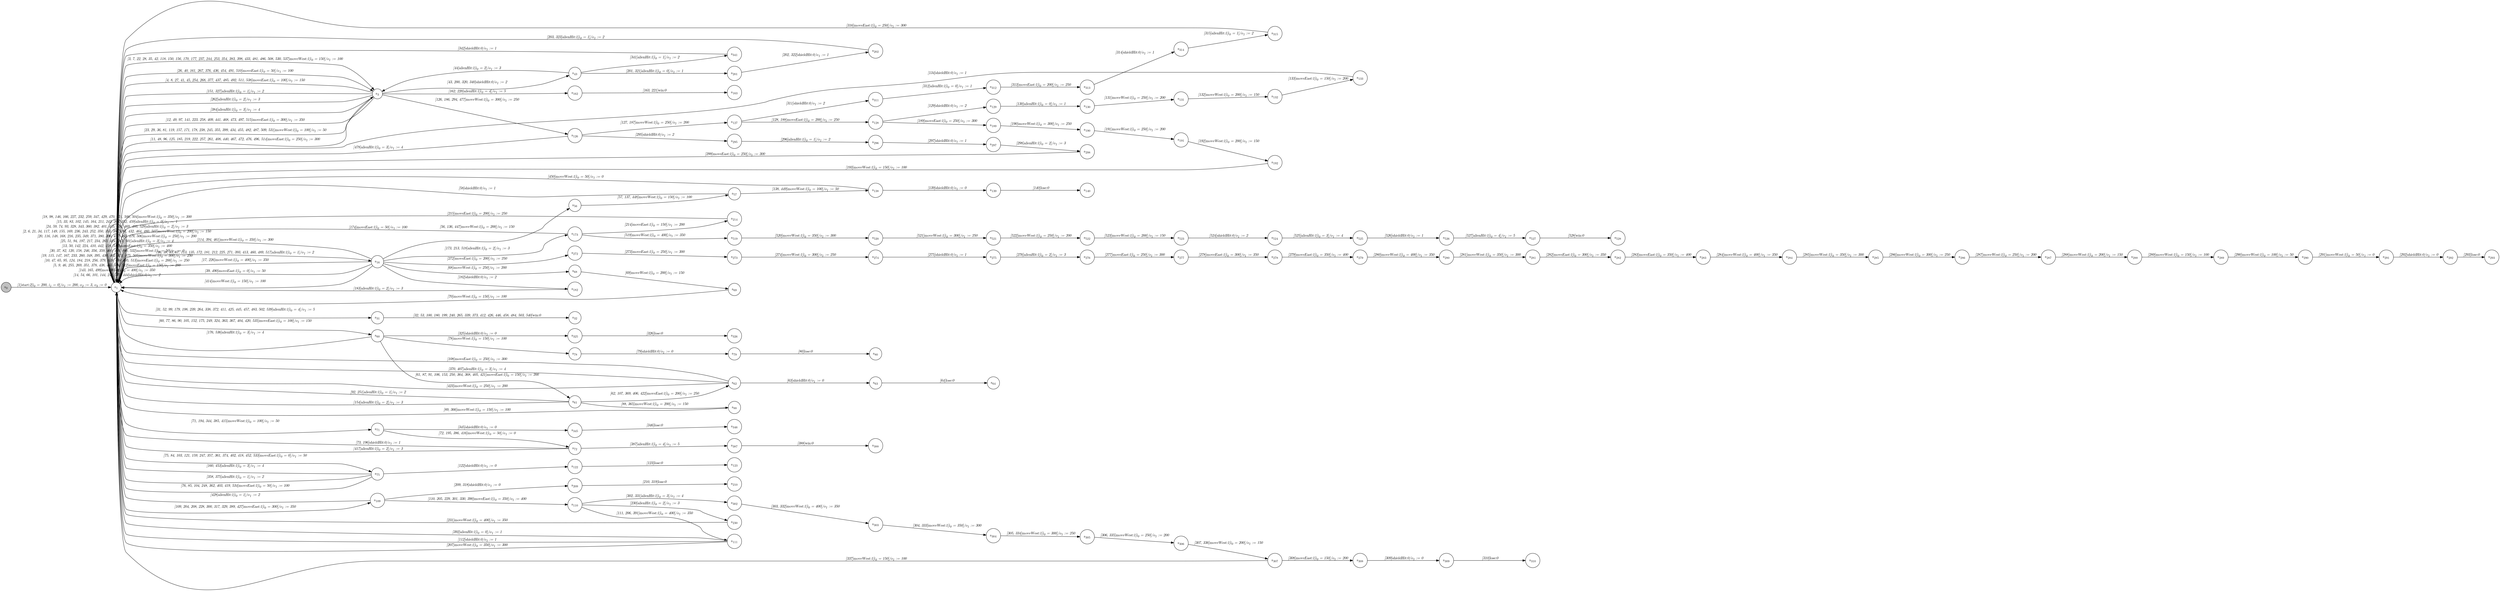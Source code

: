 digraph EFSM{
  graph [rankdir="LR", fontname="Latin Modern Math"];
  node [color="black", fillcolor="white", shape="circle", style="filled", fontname="Latin Modern Math"];
  edge [fontname="Latin Modern Math"];

  s0[fillcolor="gray", label=<s<sub>0</sub>>];
  s1[label=<s<sub>1</sub>>];
  s3[label=<s<sub>3</sub>>];
  s16[label=<s<sub>16</sub>>];
  s31[label=<s<sub>31</sub>>];
  s32[label=<s<sub>32</sub>>];
  s43[label=<s<sub>43</sub>>];
  s56[label=<s<sub>56</sub>>];
  s57[label=<s<sub>57</sub>>];
  s60[label=<s<sub>60</sub>>];
  s61[label=<s<sub>61</sub>>];
  s62[label=<s<sub>62</sub>>];
  s63[label=<s<sub>63</sub>>];
  s64[label=<s<sub>64</sub>>];
  s68[label=<s<sub>68</sub>>];
  s69[label=<s<sub>69</sub>>];
  s71[label=<s<sub>71</sub>>];
  s72[label=<s<sub>72</sub>>];
  s75[label=<s<sub>75</sub>>];
  s78[label=<s<sub>78</sub>>];
  s79[label=<s<sub>79</sub>>];
  s80[label=<s<sub>80</sub>>];
  s88[label=<s<sub>88</sub>>];
  s109[label=<s<sub>109</sub>>];
  s110[label=<s<sub>110</sub>>];
  s111[label=<s<sub>111</sub>>];
  s122[label=<s<sub>122</sub>>];
  s123[label=<s<sub>123</sub>>];
  s126[label=<s<sub>126</sub>>];
  s127[label=<s<sub>127</sub>>];
  s128[label=<s<sub>128</sub>>];
  s129[label=<s<sub>129</sub>>];
  s130[label=<s<sub>130</sub>>];
  s131[label=<s<sub>131</sub>>];
  s132[label=<s<sub>132</sub>>];
  s133[label=<s<sub>133</sub>>];
  s138[label=<s<sub>138</sub>>];
  s139[label=<s<sub>139</sub>>];
  s140[label=<s<sub>140</sub>>];
  s162[label=<s<sub>162</sub>>];
  s163[label=<s<sub>163</sub>>];
  s173[label=<s<sub>173</sub>>];
  s182[label=<s<sub>182</sub>>];
  s189[label=<s<sub>189</sub>>];
  s190[label=<s<sub>190</sub>>];
  s191[label=<s<sub>191</sub>>];
  s192[label=<s<sub>192</sub>>];
  s201[label=<s<sub>201</sub>>];
  s202[label=<s<sub>202</sub>>];
  s209[label=<s<sub>209</sub>>];
  s210[label=<s<sub>210</sub>>];
  s214[label=<s<sub>214</sub>>];
  s230[label=<s<sub>230</sub>>];
  s272[label=<s<sub>272</sub>>];
  s273[label=<s<sub>273</sub>>];
  s274[label=<s<sub>274</sub>>];
  s275[label=<s<sub>275</sub>>];
  s276[label=<s<sub>276</sub>>];
  s277[label=<s<sub>277</sub>>];
  s278[label=<s<sub>278</sub>>];
  s279[label=<s<sub>279</sub>>];
  s280[label=<s<sub>280</sub>>];
  s281[label=<s<sub>281</sub>>];
  s282[label=<s<sub>282</sub>>];
  s283[label=<s<sub>283</sub>>];
  s284[label=<s<sub>284</sub>>];
  s285[label=<s<sub>285</sub>>];
  s286[label=<s<sub>286</sub>>];
  s287[label=<s<sub>287</sub>>];
  s288[label=<s<sub>288</sub>>];
  s289[label=<s<sub>289</sub>>];
  s290[label=<s<sub>290</sub>>];
  s291[label=<s<sub>291</sub>>];
  s292[label=<s<sub>292</sub>>];
  s293[label=<s<sub>293</sub>>];
  s295[label=<s<sub>295</sub>>];
  s296[label=<s<sub>296</sub>>];
  s297[label=<s<sub>297</sub>>];
  s298[label=<s<sub>298</sub>>];
  s302[label=<s<sub>302</sub>>];
  s303[label=<s<sub>303</sub>>];
  s304[label=<s<sub>304</sub>>];
  s305[label=<s<sub>305</sub>>];
  s306[label=<s<sub>306</sub>>];
  s307[label=<s<sub>307</sub>>];
  s308[label=<s<sub>308</sub>>];
  s309[label=<s<sub>309</sub>>];
  s310[label=<s<sub>310</sub>>];
  s311[label=<s<sub>311</sub>>];
  s312[label=<s<sub>312</sub>>];
  s313[label=<s<sub>313</sub>>];
  s314[label=<s<sub>314</sub>>];
  s315[label=<s<sub>315</sub>>];
  s325[label=<s<sub>325</sub>>];
  s326[label=<s<sub>326</sub>>];
  s341[label=<s<sub>341</sub>>];
  s345[label=<s<sub>345</sub>>];
  s346[label=<s<sub>346</sub>>];
  s387[label=<s<sub>387</sub>>];
  s388[label=<s<sub>388</sub>>];
  s519[label=<s<sub>519</sub>>];
  s520[label=<s<sub>520</sub>>];
  s521[label=<s<sub>521</sub>>];
  s522[label=<s<sub>522</sub>>];
  s523[label=<s<sub>523</sub>>];
  s524[label=<s<sub>524</sub>>];
  s525[label=<s<sub>525</sub>>];
  s526[label=<s<sub>526</sub>>];
  s527[label=<s<sub>527</sub>>];
  s528[label=<s<sub>528</sub>>];

  s0->s1[label=<<i> [1]start:2&#91;i<sub>0</sub> = 200, i<sub>1</sub> = 0&#93;/o<sub>1</sub> := 200, o<sub>2</sub> := 3, o<sub>3</sub> := 0</i>>];
  s16->s1[label=<<i> [17, 226]moveWest:1&#91;i<sub>0</sub> = 400&#93;/o<sub>1</sub> := 350</i>>];
  s16->s1[label=<<i> [39, 490]moveEast:1&#91;i<sub>0</sub> = 0&#93;/o<sub>1</sub> := 50</i>>];
  s43->s3[label=<<i> [44]alienHit:1&#91;i<sub>0</sub> = 2&#93;/o<sub>1</sub> := 3</i>>];
  s3->s1[label=<<i> [4, 8, 27, 41, 45, 254, 268, 377, 437, 485, 492, 511, 538]moveEast:1&#91;i<sub>0</sub> = 100&#93;/o<sub>1</sub> := 150</i>>];
  s57->s1[label=<<i> [58]shieldHit:0/o<sub>1</sub> := 1</i>>];
  s62->s63[label=<<i> [63]shieldHit:0/o<sub>1</sub> := 0</i>>];
  s63->s64[label=<<i> [64]lose:0</i>>];
  s16->s68[label=<<i> [68]moveWest:1&#91;i<sub>0</sub> = 250&#93;/o<sub>1</sub> := 200</i>>];
  s68->s69[label=<<i> [69]moveWest:1&#91;i<sub>0</sub> = 200&#93;/o<sub>1</sub> := 150</i>>];
  s69->s1[label=<<i> [70]moveWest:1&#91;i<sub>0</sub> = 150&#93;/o<sub>1</sub> := 100</i>>];
  s72->s1[label=<<i> [73, 196]shieldHit:0/o<sub>1</sub> := 1</i>>];
  s60->s78[label=<<i> [78]moveWest:1&#91;i<sub>0</sub> = 150&#93;/o<sub>1</sub> := 100</i>>];
  s78->s79[label=<<i> [79]shieldHit:0/o<sub>1</sub> := 0</i>>];
  s79->s80[label=<<i> [80]lose:0</i>>];
  s61->s88[label=<<i> [88, 365]moveWest:1&#91;i<sub>0</sub> = 200&#93;/o<sub>1</sub> := 150</i>>];
  s88->s1[label=<<i> [89, 366]moveWest:1&#91;i<sub>0</sub> = 150&#93;/o<sub>1</sub> := 100</i>>];
  s61->s1[label=<<i> [92, 251]alienHit:1&#91;i<sub>0</sub> = 1&#93;/o<sub>1</sub> := 2</i>>];
  s62->s1[label=<<i> [108]moveEast:1&#91;i<sub>0</sub> = 250&#93;/o<sub>1</sub> := 300</i>>];
  s111->s1[label=<<i> [112]shieldHit:0/o<sub>1</sub> := 1</i>>];
  s75->s122[label=<<i> [122]shieldHit:0/o<sub>1</sub> := 0</i>>];
  s122->s123[label=<<i> [123]lose:0</i>>];
  s126->s127[label=<<i> [127, 187]moveWest:1&#91;i<sub>0</sub> = 250&#93;/o<sub>1</sub> := 200</i>>];
  s127->s128[label=<<i> [128, 188]moveEast:1&#91;i<sub>0</sub> = 200&#93;/o<sub>1</sub> := 250</i>>];
  s128->s129[label=<<i> [129]shieldHit:0/o<sub>1</sub> := 2</i>>];
  s129->s130[label=<<i> [130]alienHit:1&#91;i<sub>0</sub> = 0&#93;/o<sub>1</sub> := 1</i>>];
  s130->s131[label=<<i> [131]moveWest:1&#91;i<sub>0</sub> = 250&#93;/o<sub>1</sub> := 200</i>>];
  s131->s132[label=<<i> [132]moveWest:1&#91;i<sub>0</sub> = 200&#93;/o<sub>1</sub> := 150</i>>];
  s132->s133[label=<<i> [133]moveEast:1&#91;i<sub>0</sub> = 150&#93;/o<sub>1</sub> := 200</i>>];
  s133->s1[label=<<i> [134]shieldHit:0/o<sub>1</sub> := 1</i>>];
  s57->s138[label=<<i> [138, 449]moveWest:1&#91;i<sub>0</sub> = 100&#93;/o<sub>1</sub> := 50</i>>];
  s138->s139[label=<<i> [139]shieldHit:0/o<sub>1</sub> := 0</i>>];
  s139->s140[label=<<i> [140]lose:0</i>>];
  s1->s1[label=<<i> [14, 54, 66, 101, 144, 241, 270, 444]shieldHit:0/o<sub>1</sub> := 2</i>>];
  s3->s1[label=<<i> [151, 327]alienHit:1&#91;i<sub>0</sub> = 1&#93;/o<sub>1</sub> := 2</i>>];
  s61->s1[label=<<i> [154]alienHit:1&#91;i<sub>0</sub> = 2&#93;/o<sub>1</sub> := 3</i>>];
  s75->s1[label=<<i> [160, 453]alienHit:1&#91;i<sub>0</sub> = 3&#93;/o<sub>1</sub> := 4</i>>];
  s3->s162[label=<<i> [162, 220]alienHit:1&#91;i<sub>0</sub> = 4&#93;/o<sub>1</sub> := 5</i>>];
  s162->s163[label=<<i> [163, 221]win:0</i>>];
  s1->s1[label=<<i> [143, 165, 499]moveWest:1&#91;i<sub>0</sub> = 400&#93;/o<sub>1</sub> := 350</i>>];
  s1->s16[label=<<i> [16, 38, 55, 67, 113, 135, 172, 181, 212, 225, 271, 393, 413, 460, 489, 517]alienHit:1&#91;i<sub>0</sub> = 1&#93;/o<sub>1</sub> := 2</i>>];
  s16->s173[label=<<i> [173, 213, 518]alienHit:1&#91;i<sub>0</sub> = 2&#93;/o<sub>1</sub> := 3</i>>];
  s173->s1[label=<<i> [174]moveEast:1&#91;i<sub>0</sub> = 50&#93;/o<sub>1</sub> := 100</i>>];
  s60->s1[label=<<i> [176, 536]alienHit:1&#91;i<sub>0</sub> = 3&#93;/o<sub>1</sub> := 4</i>>];
  s16->s182[label=<<i> [182]shieldHit:0/o<sub>1</sub> := 2</i>>];
  s182->s1[label=<<i> [183]alienHit:1&#91;i<sub>0</sub> = 2&#93;/o<sub>1</sub> := 3</i>>];
  s3->s126[label=<<i> [126, 186, 294, 477]moveWest:1&#91;i<sub>0</sub> = 300&#93;/o<sub>1</sub> := 250</i>>];
  s128->s189[label=<<i> [189]moveEast:1&#91;i<sub>0</sub> = 250&#93;/o<sub>1</sub> := 300</i>>];
  s189->s190[label=<<i> [190]moveWest:1&#91;i<sub>0</sub> = 300&#93;/o<sub>1</sub> := 250</i>>];
  s190->s191[label=<<i> [191]moveWest:1&#91;i<sub>0</sub> = 250&#93;/o<sub>1</sub> := 200</i>>];
  s191->s192[label=<<i> [192]moveWest:1&#91;i<sub>0</sub> = 200&#93;/o<sub>1</sub> := 150</i>>];
  s192->s1[label=<<i> [193]moveWest:1&#91;i<sub>0</sub> = 150&#93;/o<sub>1</sub> := 100</i>>];
  s43->s201[label=<<i> [201, 321]alienHit:1&#91;i<sub>0</sub> = 0&#93;/o<sub>1</sub> := 1</i>>];
  s201->s202[label=<<i> [202, 322]shieldHit:0/o<sub>1</sub> := 1</i>>];
  s202->s1[label=<<i> [203, 323]alienHit:1&#91;i<sub>0</sub> = 1&#93;/o<sub>1</sub> := 2</i>>];
  s111->s1[label=<<i> [207]moveWest:1&#91;i<sub>0</sub> = 350&#93;/o<sub>1</sub> := 300</i>>];
  s109->s209[label=<<i> [209, 318]shieldHit:0/o<sub>1</sub> := 0</i>>];
  s209->s210[label=<<i> [210, 319]lose:0</i>>];
  s173->s214[label=<<i> [214]moveEast:1&#91;i<sub>0</sub> = 150&#93;/o<sub>1</sub> := 200</i>>];
  s214->s1[label=<<i> [215]moveEast:1&#91;i<sub>0</sub> = 200&#93;/o<sub>1</sub> := 250</i>>];
  s110->s230[label=<<i> [230]alienHit:1&#91;i<sub>0</sub> = 2&#93;/o<sub>1</sub> := 3</i>>];
  s230->s1[label=<<i> [231]moveWest:1&#91;i<sub>0</sub> = 400&#93;/o<sub>1</sub> := 350</i>>];
  s3->s1[label=<<i> [262]alienHit:1&#91;i<sub>0</sub> = 2&#93;/o<sub>1</sub> := 3</i>>];
  s16->s272[label=<<i> [272]moveEast:1&#91;i<sub>0</sub> = 200&#93;/o<sub>1</sub> := 250</i>>];
  s272->s273[label=<<i> [273]moveEast:1&#91;i<sub>0</sub> = 250&#93;/o<sub>1</sub> := 300</i>>];
  s273->s274[label=<<i> [274]moveWest:1&#91;i<sub>0</sub> = 300&#93;/o<sub>1</sub> := 250</i>>];
  s274->s275[label=<<i> [275]shieldHit:0/o<sub>1</sub> := 1</i>>];
  s275->s276[label=<<i> [276]alienHit:1&#91;i<sub>0</sub> = 2&#93;/o<sub>1</sub> := 3</i>>];
  s276->s277[label=<<i> [277]moveEast:1&#91;i<sub>0</sub> = 250&#93;/o<sub>1</sub> := 300</i>>];
  s277->s278[label=<<i> [278]moveEast:1&#91;i<sub>0</sub> = 300&#93;/o<sub>1</sub> := 350</i>>];
  s278->s279[label=<<i> [279]moveEast:1&#91;i<sub>0</sub> = 350&#93;/o<sub>1</sub> := 400</i>>];
  s279->s280[label=<<i> [280]moveWest:1&#91;i<sub>0</sub> = 400&#93;/o<sub>1</sub> := 350</i>>];
  s280->s281[label=<<i> [281]moveWest:1&#91;i<sub>0</sub> = 350&#93;/o<sub>1</sub> := 300</i>>];
  s281->s282[label=<<i> [282]moveEast:1&#91;i<sub>0</sub> = 300&#93;/o<sub>1</sub> := 350</i>>];
  s282->s283[label=<<i> [283]moveEast:1&#91;i<sub>0</sub> = 350&#93;/o<sub>1</sub> := 400</i>>];
  s283->s284[label=<<i> [284]moveWest:1&#91;i<sub>0</sub> = 400&#93;/o<sub>1</sub> := 350</i>>];
  s284->s285[label=<<i> [285]moveWest:1&#91;i<sub>0</sub> = 350&#93;/o<sub>1</sub> := 300</i>>];
  s285->s286[label=<<i> [286]moveWest:1&#91;i<sub>0</sub> = 300&#93;/o<sub>1</sub> := 250</i>>];
  s286->s287[label=<<i> [287]moveWest:1&#91;i<sub>0</sub> = 250&#93;/o<sub>1</sub> := 200</i>>];
  s287->s288[label=<<i> [288]moveWest:1&#91;i<sub>0</sub> = 200&#93;/o<sub>1</sub> := 150</i>>];
  s288->s289[label=<<i> [289]moveWest:1&#91;i<sub>0</sub> = 150&#93;/o<sub>1</sub> := 100</i>>];
  s289->s290[label=<<i> [290]moveWest:1&#91;i<sub>0</sub> = 100&#93;/o<sub>1</sub> := 50</i>>];
  s290->s291[label=<<i> [291]moveWest:1&#91;i<sub>0</sub> = 50&#93;/o<sub>1</sub> := 0</i>>];
  s291->s292[label=<<i> [292]shieldHit:0/o<sub>1</sub> := 0</i>>];
  s292->s293[label=<<i> [293]lose:0</i>>];
  s126->s295[label=<<i> [295]shieldHit:0/o<sub>1</sub> := 2</i>>];
  s295->s296[label=<<i> [296]alienHit:1&#91;i<sub>0</sub> = 1&#93;/o<sub>1</sub> := 2</i>>];
  s296->s297[label=<<i> [297]shieldHit:0/o<sub>1</sub> := 1</i>>];
  s297->s298[label=<<i> [298]alienHit:1&#91;i<sub>0</sub> = 2&#93;/o<sub>1</sub> := 3</i>>];
  s298->s1[label=<<i> [299]moveEast:1&#91;i<sub>0</sub> = 250&#93;/o<sub>1</sub> := 300</i>>];
  s109->s110[label=<<i> [110, 205, 229, 301, 330, 390]moveEast:1&#91;i<sub>0</sub> = 350&#93;/o<sub>1</sub> := 400</i>>];
  s110->s302[label=<<i> [302, 331]alienHit:1&#91;i<sub>0</sub> = 3&#93;/o<sub>1</sub> := 4</i>>];
  s302->s303[label=<<i> [303, 332]moveWest:1&#91;i<sub>0</sub> = 400&#93;/o<sub>1</sub> := 350</i>>];
  s303->s304[label=<<i> [304, 333]moveWest:1&#91;i<sub>0</sub> = 350&#93;/o<sub>1</sub> := 300</i>>];
  s304->s305[label=<<i> [305, 334]moveWest:1&#91;i<sub>0</sub> = 300&#93;/o<sub>1</sub> := 250</i>>];
  s305->s306[label=<<i> [306, 335]moveWest:1&#91;i<sub>0</sub> = 250&#93;/o<sub>1</sub> := 200</i>>];
  s306->s307[label=<<i> [307, 336]moveWest:1&#91;i<sub>0</sub> = 200&#93;/o<sub>1</sub> := 150</i>>];
  s307->s308[label=<<i> [308]moveEast:1&#91;i<sub>0</sub> = 150&#93;/o<sub>1</sub> := 200</i>>];
  s308->s309[label=<<i> [309]shieldHit:0/o<sub>1</sub> := 0</i>>];
  s309->s310[label=<<i> [310]lose:0</i>>];
  s127->s311[label=<<i> [311]shieldHit:0/o<sub>1</sub> := 2</i>>];
  s311->s312[label=<<i> [312]alienHit:1&#91;i<sub>0</sub> = 0&#93;/o<sub>1</sub> := 1</i>>];
  s312->s313[label=<<i> [313]moveEast:1&#91;i<sub>0</sub> = 200&#93;/o<sub>1</sub> := 250</i>>];
  s313->s314[label=<<i> [314]shieldHit:0/o<sub>1</sub> := 1</i>>];
  s314->s315[label=<<i> [315]alienHit:1&#91;i<sub>0</sub> = 1&#93;/o<sub>1</sub> := 2</i>>];
  s315->s1[label=<<i> [316]moveEast:1&#91;i<sub>0</sub> = 250&#93;/o<sub>1</sub> := 300</i>>];
  s1->s109[label=<<i> [109, 204, 208, 228, 300, 317, 329, 389, 427]moveEast:1&#91;i<sub>0</sub> = 300&#93;/o<sub>1</sub> := 350</i>>];
  s60->s325[label=<<i> [325]shieldHit:0/o<sub>1</sub> := 0</i>>];
  s325->s326[label=<<i> [326]lose:0</i>>];
  s307->s1[label=<<i> [337]moveWest:1&#91;i<sub>0</sub> = 150&#93;/o<sub>1</sub> := 100</i>>];
  s3->s43[label=<<i> [43, 200, 320, 340]shieldHit:0/o<sub>1</sub> := 2</i>>];
  s43->s341[label=<<i> [341]alienHit:1&#91;i<sub>0</sub> = 1&#93;/o<sub>1</sub> := 2</i>>];
  s341->s1[label=<<i> [342]shieldHit:0/o<sub>1</sub> := 1</i>>];
  s71->s345[label=<<i> [345]shieldHit:0/o<sub>1</sub> := 0</i>>];
  s345->s346[label=<<i> [346]lose:0</i>>];
  s75->s1[label=<<i> [358, 375]alienHit:1&#91;i<sub>0</sub> = 1&#93;/o<sub>1</sub> := 2</i>>];
  s62->s1[label=<<i> [370, 407]alienHit:1&#91;i<sub>0</sub> = 3&#93;/o<sub>1</sub> := 4</i>>];
  s1->s1[label=<<i> [5, 9, 46, 255, 269, 351, 378, 438, 465, 494, 512]moveEast:1&#91;i<sub>0</sub> = 150&#93;/o<sub>1</sub> := 200</i>>];
  s1->s1[label=<<i> [10, 47, 65, 95, 124, 184, 218, 256, 379, 439, 466, 495, 513]moveEast:1&#91;i<sub>0</sub> = 200&#93;/o<sub>1</sub> := 250</i>>];
  s3->s1[label=<<i> [384]alienHit:1&#91;i<sub>0</sub> = 3&#93;/o<sub>1</sub> := 4</i>>];
  s1->s71[label=<<i> [71, 194, 344, 385, 415]moveWest:1&#91;i<sub>0</sub> = 100&#93;/o<sub>1</sub> := 50</i>>];
  s71->s72[label=<<i> [72, 195, 386, 416]moveWest:1&#91;i<sub>0</sub> = 50&#93;/o<sub>1</sub> := 0</i>>];
  s72->s387[label=<<i> [387]alienHit:1&#91;i<sub>0</sub> = 4&#93;/o<sub>1</sub> := 5</i>>];
  s387->s388[label=<<i> [388]win:0</i>>];
  s110->s111[label=<<i> [111, 206, 391]moveWest:1&#91;i<sub>0</sub> = 400&#93;/o<sub>1</sub> := 350</i>>];
  s111->s1[label=<<i> [392]alienHit:1&#91;i<sub>0</sub> = 0&#93;/o<sub>1</sub> := 1</i>>];
  s1->s1[label=<<i> [19, 115, 147, 167, 233, 260, 348, 395, 430, 462, 471, 475, 505]moveWest:1&#91;i<sub>0</sub> = 300&#93;/o<sub>1</sub> := 250</i>>];
  s1->s1[label=<<i> [30, 37, 82, 120, 158, 246, 356, 359, 400, 456, 488, 532]moveWest:1&#91;i<sub>0</sub> = 50&#93;/o<sub>1</sub> := 0</i>>];
  s75->s1[label=<<i> [76, 85, 104, 248, 362, 403, 419, 534]moveEast:1&#91;i<sub>0</sub> = 50&#93;/o<sub>1</sub> := 100</i>>];
  s1->s60[label=<<i> [60, 77, 86, 90, 105, 152, 175, 249, 324, 363, 367, 404, 420, 535]moveEast:1&#91;i<sub>0</sub> = 100&#93;/o<sub>1</sub> := 150</i>>];
  s60->s61[label=<<i> [61, 87, 91, 106, 153, 250, 364, 368, 405, 421]moveEast:1&#91;i<sub>0</sub> = 150&#93;/o<sub>1</sub> := 200</i>>];
  s61->s62[label=<<i> [62, 107, 369, 406, 422]moveEast:1&#91;i<sub>0</sub> = 200&#93;/o<sub>1</sub> := 250</i>>];
  s1->s3[label=<<i> [11, 48, 96, 125, 185, 219, 222, 257, 261, 408, 440, 467, 472, 476, 496, 514]moveEast:1&#91;i<sub>0</sub> = 250&#93;/o<sub>1</sub> := 300</i>>];
  s3->s1[label=<<i> [12, 49, 97, 141, 223, 258, 409, 441, 468, 473, 497, 515]moveEast:1&#91;i<sub>0</sub> = 300&#93;/o<sub>1</sub> := 350</i>>];
  s1->s1[label=<<i> [13, 50, 142, 224, 410, 442, 498, 516]moveEast:1&#91;i<sub>0</sub> = 350&#93;/o<sub>1</sub> := 400</i>>];
  s16->s1[label=<<i> [414]moveWest:1&#91;i<sub>0</sub> = 150&#93;/o<sub>1</sub> := 100</i>>];
  s72->s1[label=<<i> [417]alienHit:1&#91;i<sub>0</sub> = 2&#93;/o<sub>1</sub> := 3</i>>];
  s1->s75[label=<<i> [75, 84, 103, 121, 159, 247, 357, 361, 374, 402, 418, 452, 533]moveEast:1&#91;i<sub>0</sub> = 0&#93;/o<sub>1</sub> := 50</i>>];
  s62->s1[label=<<i> [423]moveWest:1&#91;i<sub>0</sub> = 250&#93;/o<sub>1</sub> := 200</i>>];
  s1->s1[label=<<i> [25, 51, 94, 197, 217, 234, 263, 424, 443, 501]alienHit:1&#91;i<sub>0</sub> = 3&#93;/o<sub>1</sub> := 4</i>>];
  s109->s1[label=<<i> [428]alienHit:1&#91;i<sub>0</sub> = 1&#93;/o<sub>1</sub> := 2</i>>];
  s1->s1[label=<<i> [20, 116, 148, 168, 216, 235, 349, 371, 380, 396, 431, 463, 479, 506]moveWest:1&#91;i<sub>0</sub> = 250&#93;/o<sub>1</sub> := 200</i>>];
  s1->s1[label=<<i> [2, 6, 21, 34, 117, 149, 155, 169, 236, 243, 252, 350, 353, 381, 397, 432, 464, 480, 507]moveWest:1&#91;i<sub>0</sub> = 200&#93;/o<sub>1</sub> := 150</i>>];
  s1->s3[label=<<i> [3, 7, 22, 28, 35, 42, 118, 150, 156, 170, 177, 237, 244, 253, 354, 383, 398, 433, 481, 486, 508, 530, 537]moveWest:1&#91;i<sub>0</sub> = 150&#93;/o<sub>1</sub> := 100</i>>];
  s1->s1[label=<<i> [24, 59, 74, 93, 328, 343, 360, 382, 401, 435, 451, 469, 493, 529]alienHit:1&#91;i<sub>0</sub> = 2&#93;/o<sub>1</sub> := 3</i>>];
  s1->s3[label=<<i> [26, 40, 161, 267, 376, 436, 454, 491, 510]moveEast:1&#91;i<sub>0</sub> = 50&#93;/o<sub>1</sub> := 100</i>>];
  s16->s56[label=<<i> [56, 136, 447]moveWest:1&#91;i<sub>0</sub> = 200&#93;/o<sub>1</sub> := 150</i>>];
  s56->s57[label=<<i> [57, 137, 448]moveWest:1&#91;i<sub>0</sub> = 150&#93;/o<sub>1</sub> := 100</i>>];
  s138->s1[label=<<i> [450]moveWest:1&#91;i<sub>0</sub> = 50&#93;/o<sub>1</sub> := 0</i>>];
  s1->s31[label=<<i> [31, 52, 99, 179, 198, 239, 264, 338, 372, 411, 425, 445, 457, 483, 502, 539]alienHit:1&#91;i<sub>0</sub> = 4&#93;/o<sub>1</sub> := 5</i>>];
  s31->s32[label=<<i> [32, 53, 100, 180, 199, 240, 265, 339, 373, 412, 426, 446, 458, 484, 503, 540]win:0</i>>];
  s1->s1[label=<<i> [15, 33, 83, 102, 145, 164, 211, 242, 266, 352, 459]alienHit:1&#91;i<sub>0</sub> = 0&#93;/o<sub>1</sub> := 1</i>>];
  s16->s1[label=<<i> [114, 394, 461]moveWest:1&#91;i<sub>0</sub> = 350&#93;/o<sub>1</sub> := 300</i>>];
  s1->s1[label=<<i> [18, 98, 146, 166, 227, 232, 259, 347, 429, 470, 474, 500, 504]moveWest:1&#91;i<sub>0</sub> = 350&#93;/o<sub>1</sub> := 300</i>>];
  s126->s1[label=<<i> [478]alienHit:1&#91;i<sub>0</sub> = 3&#93;/o<sub>1</sub> := 4</i>>];
  s3->s1[label=<<i> [23, 29, 36, 81, 119, 157, 171, 178, 238, 245, 355, 399, 434, 455, 482, 487, 509, 531]moveWest:1&#91;i<sub>0</sub> = 100&#93;/o<sub>1</sub> := 50</i>>];
  s173->s519[label=<<i> [519]moveWest:1&#91;i<sub>0</sub> = 400&#93;/o<sub>1</sub> := 350</i>>];
  s519->s520[label=<<i> [520]moveWest:1&#91;i<sub>0</sub> = 350&#93;/o<sub>1</sub> := 300</i>>];
  s520->s521[label=<<i> [521]moveWest:1&#91;i<sub>0</sub> = 300&#93;/o<sub>1</sub> := 250</i>>];
  s521->s522[label=<<i> [522]moveWest:1&#91;i<sub>0</sub> = 250&#93;/o<sub>1</sub> := 200</i>>];
  s522->s523[label=<<i> [523]moveWest:1&#91;i<sub>0</sub> = 200&#93;/o<sub>1</sub> := 150</i>>];
  s523->s524[label=<<i> [524]shieldHit:0/o<sub>1</sub> := 2</i>>];
  s524->s525[label=<<i> [525]alienHit:1&#91;i<sub>0</sub> = 3&#93;/o<sub>1</sub> := 4</i>>];
  s525->s526[label=<<i> [526]shieldHit:0/o<sub>1</sub> := 1</i>>];
  s526->s527[label=<<i> [527]alienHit:1&#91;i<sub>0</sub> = 4&#93;/o<sub>1</sub> := 5</i>>];
  s527->s528[label=<<i> [528]win:0</i>>];
}